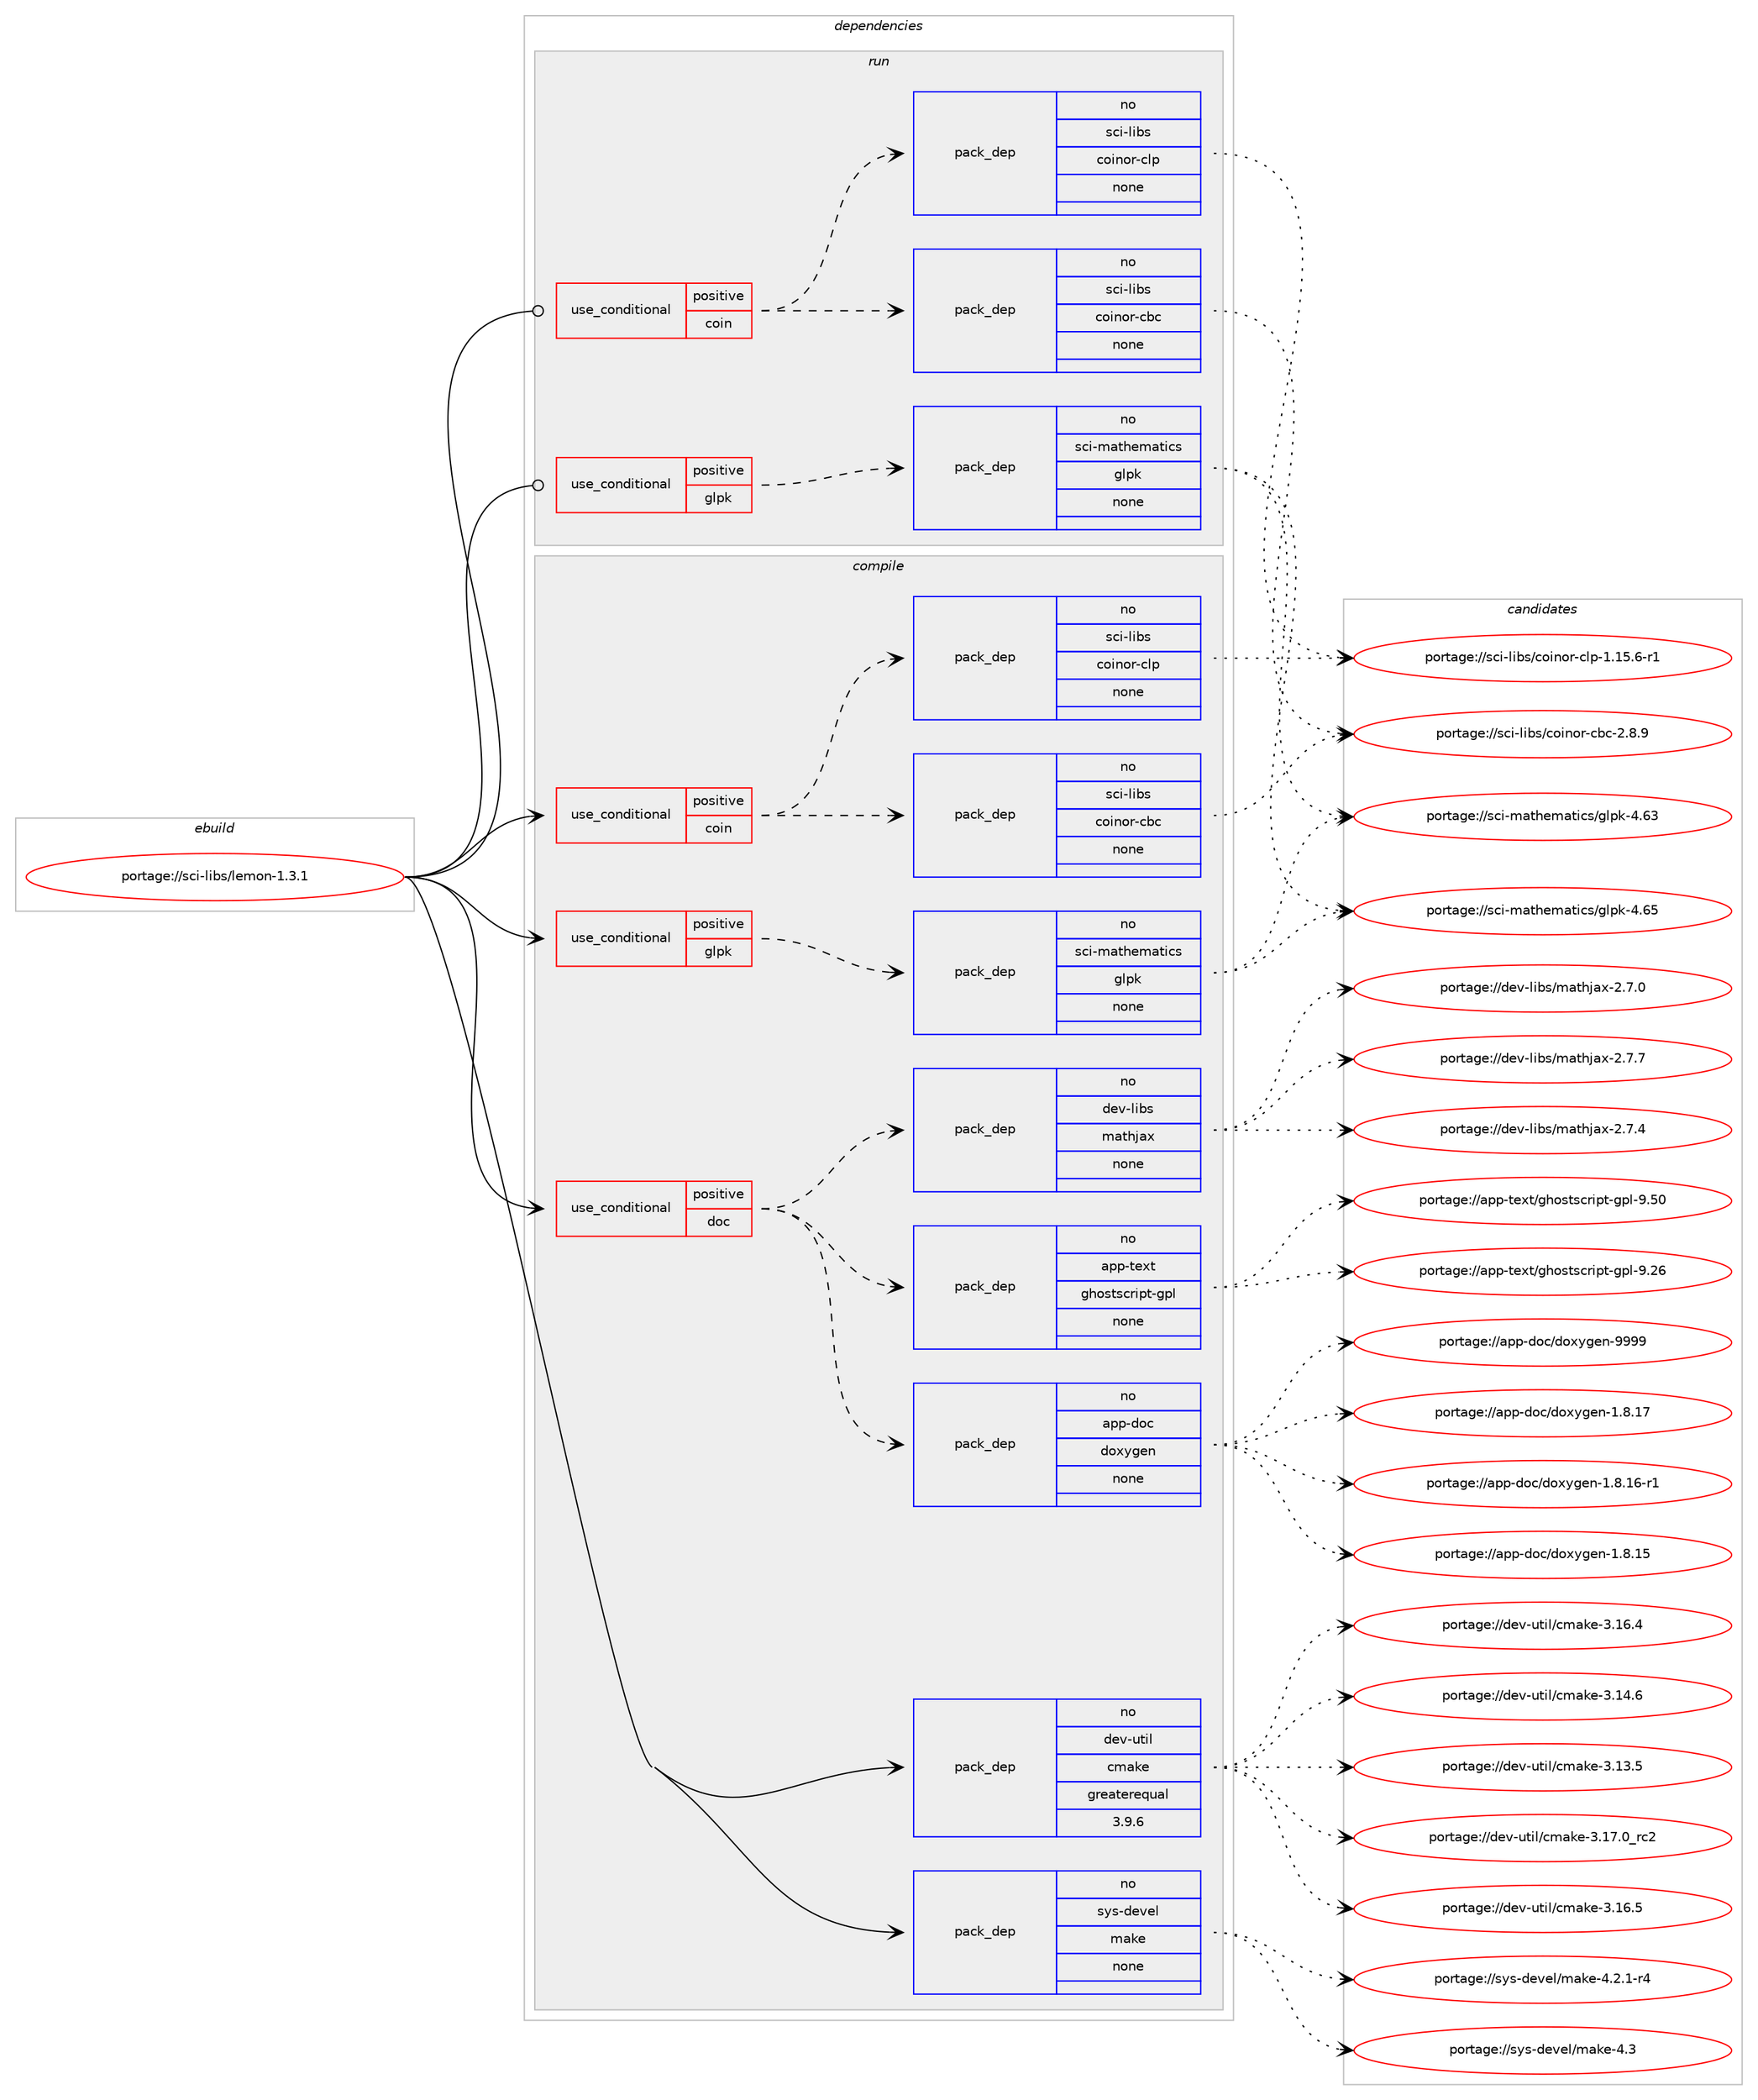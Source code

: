 digraph prolog {

# *************
# Graph options
# *************

newrank=true;
concentrate=true;
compound=true;
graph [rankdir=LR,fontname=Helvetica,fontsize=10,ranksep=1.5];#, ranksep=2.5, nodesep=0.2];
edge  [arrowhead=vee];
node  [fontname=Helvetica,fontsize=10];

# **********
# The ebuild
# **********

subgraph cluster_leftcol {
color=gray;
rank=same;
label=<<i>ebuild</i>>;
id [label="portage://sci-libs/lemon-1.3.1", color=red, width=4, href="../sci-libs/lemon-1.3.1.svg"];
}

# ****************
# The dependencies
# ****************

subgraph cluster_midcol {
color=gray;
label=<<i>dependencies</i>>;
subgraph cluster_compile {
fillcolor="#eeeeee";
style=filled;
label=<<i>compile</i>>;
subgraph cond6990 {
dependency38658 [label=<<TABLE BORDER="0" CELLBORDER="1" CELLSPACING="0" CELLPADDING="4"><TR><TD ROWSPAN="3" CELLPADDING="10">use_conditional</TD></TR><TR><TD>positive</TD></TR><TR><TD>coin</TD></TR></TABLE>>, shape=none, color=red];
subgraph pack30825 {
dependency38659 [label=<<TABLE BORDER="0" CELLBORDER="1" CELLSPACING="0" CELLPADDING="4" WIDTH="220"><TR><TD ROWSPAN="6" CELLPADDING="30">pack_dep</TD></TR><TR><TD WIDTH="110">no</TD></TR><TR><TD>sci-libs</TD></TR><TR><TD>coinor-cbc</TD></TR><TR><TD>none</TD></TR><TR><TD></TD></TR></TABLE>>, shape=none, color=blue];
}
dependency38658:e -> dependency38659:w [weight=20,style="dashed",arrowhead="vee"];
subgraph pack30826 {
dependency38660 [label=<<TABLE BORDER="0" CELLBORDER="1" CELLSPACING="0" CELLPADDING="4" WIDTH="220"><TR><TD ROWSPAN="6" CELLPADDING="30">pack_dep</TD></TR><TR><TD WIDTH="110">no</TD></TR><TR><TD>sci-libs</TD></TR><TR><TD>coinor-clp</TD></TR><TR><TD>none</TD></TR><TR><TD></TD></TR></TABLE>>, shape=none, color=blue];
}
dependency38658:e -> dependency38660:w [weight=20,style="dashed",arrowhead="vee"];
}
id:e -> dependency38658:w [weight=20,style="solid",arrowhead="vee"];
subgraph cond6991 {
dependency38661 [label=<<TABLE BORDER="0" CELLBORDER="1" CELLSPACING="0" CELLPADDING="4"><TR><TD ROWSPAN="3" CELLPADDING="10">use_conditional</TD></TR><TR><TD>positive</TD></TR><TR><TD>doc</TD></TR></TABLE>>, shape=none, color=red];
subgraph pack30827 {
dependency38662 [label=<<TABLE BORDER="0" CELLBORDER="1" CELLSPACING="0" CELLPADDING="4" WIDTH="220"><TR><TD ROWSPAN="6" CELLPADDING="30">pack_dep</TD></TR><TR><TD WIDTH="110">no</TD></TR><TR><TD>app-doc</TD></TR><TR><TD>doxygen</TD></TR><TR><TD>none</TD></TR><TR><TD></TD></TR></TABLE>>, shape=none, color=blue];
}
dependency38661:e -> dependency38662:w [weight=20,style="dashed",arrowhead="vee"];
subgraph pack30828 {
dependency38663 [label=<<TABLE BORDER="0" CELLBORDER="1" CELLSPACING="0" CELLPADDING="4" WIDTH="220"><TR><TD ROWSPAN="6" CELLPADDING="30">pack_dep</TD></TR><TR><TD WIDTH="110">no</TD></TR><TR><TD>app-text</TD></TR><TR><TD>ghostscript-gpl</TD></TR><TR><TD>none</TD></TR><TR><TD></TD></TR></TABLE>>, shape=none, color=blue];
}
dependency38661:e -> dependency38663:w [weight=20,style="dashed",arrowhead="vee"];
subgraph pack30829 {
dependency38664 [label=<<TABLE BORDER="0" CELLBORDER="1" CELLSPACING="0" CELLPADDING="4" WIDTH="220"><TR><TD ROWSPAN="6" CELLPADDING="30">pack_dep</TD></TR><TR><TD WIDTH="110">no</TD></TR><TR><TD>dev-libs</TD></TR><TR><TD>mathjax</TD></TR><TR><TD>none</TD></TR><TR><TD></TD></TR></TABLE>>, shape=none, color=blue];
}
dependency38661:e -> dependency38664:w [weight=20,style="dashed",arrowhead="vee"];
}
id:e -> dependency38661:w [weight=20,style="solid",arrowhead="vee"];
subgraph cond6992 {
dependency38665 [label=<<TABLE BORDER="0" CELLBORDER="1" CELLSPACING="0" CELLPADDING="4"><TR><TD ROWSPAN="3" CELLPADDING="10">use_conditional</TD></TR><TR><TD>positive</TD></TR><TR><TD>glpk</TD></TR></TABLE>>, shape=none, color=red];
subgraph pack30830 {
dependency38666 [label=<<TABLE BORDER="0" CELLBORDER="1" CELLSPACING="0" CELLPADDING="4" WIDTH="220"><TR><TD ROWSPAN="6" CELLPADDING="30">pack_dep</TD></TR><TR><TD WIDTH="110">no</TD></TR><TR><TD>sci-mathematics</TD></TR><TR><TD>glpk</TD></TR><TR><TD>none</TD></TR><TR><TD></TD></TR></TABLE>>, shape=none, color=blue];
}
dependency38665:e -> dependency38666:w [weight=20,style="dashed",arrowhead="vee"];
}
id:e -> dependency38665:w [weight=20,style="solid",arrowhead="vee"];
subgraph pack30831 {
dependency38667 [label=<<TABLE BORDER="0" CELLBORDER="1" CELLSPACING="0" CELLPADDING="4" WIDTH="220"><TR><TD ROWSPAN="6" CELLPADDING="30">pack_dep</TD></TR><TR><TD WIDTH="110">no</TD></TR><TR><TD>dev-util</TD></TR><TR><TD>cmake</TD></TR><TR><TD>greaterequal</TD></TR><TR><TD>3.9.6</TD></TR></TABLE>>, shape=none, color=blue];
}
id:e -> dependency38667:w [weight=20,style="solid",arrowhead="vee"];
subgraph pack30832 {
dependency38668 [label=<<TABLE BORDER="0" CELLBORDER="1" CELLSPACING="0" CELLPADDING="4" WIDTH="220"><TR><TD ROWSPAN="6" CELLPADDING="30">pack_dep</TD></TR><TR><TD WIDTH="110">no</TD></TR><TR><TD>sys-devel</TD></TR><TR><TD>make</TD></TR><TR><TD>none</TD></TR><TR><TD></TD></TR></TABLE>>, shape=none, color=blue];
}
id:e -> dependency38668:w [weight=20,style="solid",arrowhead="vee"];
}
subgraph cluster_compileandrun {
fillcolor="#eeeeee";
style=filled;
label=<<i>compile and run</i>>;
}
subgraph cluster_run {
fillcolor="#eeeeee";
style=filled;
label=<<i>run</i>>;
subgraph cond6993 {
dependency38669 [label=<<TABLE BORDER="0" CELLBORDER="1" CELLSPACING="0" CELLPADDING="4"><TR><TD ROWSPAN="3" CELLPADDING="10">use_conditional</TD></TR><TR><TD>positive</TD></TR><TR><TD>coin</TD></TR></TABLE>>, shape=none, color=red];
subgraph pack30833 {
dependency38670 [label=<<TABLE BORDER="0" CELLBORDER="1" CELLSPACING="0" CELLPADDING="4" WIDTH="220"><TR><TD ROWSPAN="6" CELLPADDING="30">pack_dep</TD></TR><TR><TD WIDTH="110">no</TD></TR><TR><TD>sci-libs</TD></TR><TR><TD>coinor-cbc</TD></TR><TR><TD>none</TD></TR><TR><TD></TD></TR></TABLE>>, shape=none, color=blue];
}
dependency38669:e -> dependency38670:w [weight=20,style="dashed",arrowhead="vee"];
subgraph pack30834 {
dependency38671 [label=<<TABLE BORDER="0" CELLBORDER="1" CELLSPACING="0" CELLPADDING="4" WIDTH="220"><TR><TD ROWSPAN="6" CELLPADDING="30">pack_dep</TD></TR><TR><TD WIDTH="110">no</TD></TR><TR><TD>sci-libs</TD></TR><TR><TD>coinor-clp</TD></TR><TR><TD>none</TD></TR><TR><TD></TD></TR></TABLE>>, shape=none, color=blue];
}
dependency38669:e -> dependency38671:w [weight=20,style="dashed",arrowhead="vee"];
}
id:e -> dependency38669:w [weight=20,style="solid",arrowhead="odot"];
subgraph cond6994 {
dependency38672 [label=<<TABLE BORDER="0" CELLBORDER="1" CELLSPACING="0" CELLPADDING="4"><TR><TD ROWSPAN="3" CELLPADDING="10">use_conditional</TD></TR><TR><TD>positive</TD></TR><TR><TD>glpk</TD></TR></TABLE>>, shape=none, color=red];
subgraph pack30835 {
dependency38673 [label=<<TABLE BORDER="0" CELLBORDER="1" CELLSPACING="0" CELLPADDING="4" WIDTH="220"><TR><TD ROWSPAN="6" CELLPADDING="30">pack_dep</TD></TR><TR><TD WIDTH="110">no</TD></TR><TR><TD>sci-mathematics</TD></TR><TR><TD>glpk</TD></TR><TR><TD>none</TD></TR><TR><TD></TD></TR></TABLE>>, shape=none, color=blue];
}
dependency38672:e -> dependency38673:w [weight=20,style="dashed",arrowhead="vee"];
}
id:e -> dependency38672:w [weight=20,style="solid",arrowhead="odot"];
}
}

# **************
# The candidates
# **************

subgraph cluster_choices {
rank=same;
color=gray;
label=<<i>candidates</i>>;

subgraph choice30825 {
color=black;
nodesep=1;
choice115991054510810598115479911110511011111445999899455046564657 [label="portage://sci-libs/coinor-cbc-2.8.9", color=red, width=4,href="../sci-libs/coinor-cbc-2.8.9.svg"];
dependency38659:e -> choice115991054510810598115479911110511011111445999899455046564657:w [style=dotted,weight="100"];
}
subgraph choice30826 {
color=black;
nodesep=1;
choice11599105451081059811547991111051101111144599108112454946495346544511449 [label="portage://sci-libs/coinor-clp-1.15.6-r1", color=red, width=4,href="../sci-libs/coinor-clp-1.15.6-r1.svg"];
dependency38660:e -> choice11599105451081059811547991111051101111144599108112454946495346544511449:w [style=dotted,weight="100"];
}
subgraph choice30827 {
color=black;
nodesep=1;
choice971121124510011199471001111201211031011104557575757 [label="portage://app-doc/doxygen-9999", color=red, width=4,href="../app-doc/doxygen-9999.svg"];
choice9711211245100111994710011112012110310111045494656464955 [label="portage://app-doc/doxygen-1.8.17", color=red, width=4,href="../app-doc/doxygen-1.8.17.svg"];
choice97112112451001119947100111120121103101110454946564649544511449 [label="portage://app-doc/doxygen-1.8.16-r1", color=red, width=4,href="../app-doc/doxygen-1.8.16-r1.svg"];
choice9711211245100111994710011112012110310111045494656464953 [label="portage://app-doc/doxygen-1.8.15", color=red, width=4,href="../app-doc/doxygen-1.8.15.svg"];
dependency38662:e -> choice971121124510011199471001111201211031011104557575757:w [style=dotted,weight="100"];
dependency38662:e -> choice9711211245100111994710011112012110310111045494656464955:w [style=dotted,weight="100"];
dependency38662:e -> choice97112112451001119947100111120121103101110454946564649544511449:w [style=dotted,weight="100"];
dependency38662:e -> choice9711211245100111994710011112012110310111045494656464953:w [style=dotted,weight="100"];
}
subgraph choice30828 {
color=black;
nodesep=1;
choice97112112451161011201164710310411111511611599114105112116451031121084557465348 [label="portage://app-text/ghostscript-gpl-9.50", color=red, width=4,href="../app-text/ghostscript-gpl-9.50.svg"];
choice97112112451161011201164710310411111511611599114105112116451031121084557465054 [label="portage://app-text/ghostscript-gpl-9.26", color=red, width=4,href="../app-text/ghostscript-gpl-9.26.svg"];
dependency38663:e -> choice97112112451161011201164710310411111511611599114105112116451031121084557465348:w [style=dotted,weight="100"];
dependency38663:e -> choice97112112451161011201164710310411111511611599114105112116451031121084557465054:w [style=dotted,weight="100"];
}
subgraph choice30829 {
color=black;
nodesep=1;
choice1001011184510810598115471099711610410697120455046554655 [label="portage://dev-libs/mathjax-2.7.7", color=red, width=4,href="../dev-libs/mathjax-2.7.7.svg"];
choice1001011184510810598115471099711610410697120455046554652 [label="portage://dev-libs/mathjax-2.7.4", color=red, width=4,href="../dev-libs/mathjax-2.7.4.svg"];
choice1001011184510810598115471099711610410697120455046554648 [label="portage://dev-libs/mathjax-2.7.0", color=red, width=4,href="../dev-libs/mathjax-2.7.0.svg"];
dependency38664:e -> choice1001011184510810598115471099711610410697120455046554655:w [style=dotted,weight="100"];
dependency38664:e -> choice1001011184510810598115471099711610410697120455046554652:w [style=dotted,weight="100"];
dependency38664:e -> choice1001011184510810598115471099711610410697120455046554648:w [style=dotted,weight="100"];
}
subgraph choice30830 {
color=black;
nodesep=1;
choice1159910545109971161041011099711610599115471031081121074552465453 [label="portage://sci-mathematics/glpk-4.65", color=red, width=4,href="../sci-mathematics/glpk-4.65.svg"];
choice1159910545109971161041011099711610599115471031081121074552465451 [label="portage://sci-mathematics/glpk-4.63", color=red, width=4,href="../sci-mathematics/glpk-4.63.svg"];
dependency38666:e -> choice1159910545109971161041011099711610599115471031081121074552465453:w [style=dotted,weight="100"];
dependency38666:e -> choice1159910545109971161041011099711610599115471031081121074552465451:w [style=dotted,weight="100"];
}
subgraph choice30831 {
color=black;
nodesep=1;
choice1001011184511711610510847991099710710145514649554648951149950 [label="portage://dev-util/cmake-3.17.0_rc2", color=red, width=4,href="../dev-util/cmake-3.17.0_rc2.svg"];
choice1001011184511711610510847991099710710145514649544653 [label="portage://dev-util/cmake-3.16.5", color=red, width=4,href="../dev-util/cmake-3.16.5.svg"];
choice1001011184511711610510847991099710710145514649544652 [label="portage://dev-util/cmake-3.16.4", color=red, width=4,href="../dev-util/cmake-3.16.4.svg"];
choice1001011184511711610510847991099710710145514649524654 [label="portage://dev-util/cmake-3.14.6", color=red, width=4,href="../dev-util/cmake-3.14.6.svg"];
choice1001011184511711610510847991099710710145514649514653 [label="portage://dev-util/cmake-3.13.5", color=red, width=4,href="../dev-util/cmake-3.13.5.svg"];
dependency38667:e -> choice1001011184511711610510847991099710710145514649554648951149950:w [style=dotted,weight="100"];
dependency38667:e -> choice1001011184511711610510847991099710710145514649544653:w [style=dotted,weight="100"];
dependency38667:e -> choice1001011184511711610510847991099710710145514649544652:w [style=dotted,weight="100"];
dependency38667:e -> choice1001011184511711610510847991099710710145514649524654:w [style=dotted,weight="100"];
dependency38667:e -> choice1001011184511711610510847991099710710145514649514653:w [style=dotted,weight="100"];
}
subgraph choice30832 {
color=black;
nodesep=1;
choice11512111545100101118101108471099710710145524651 [label="portage://sys-devel/make-4.3", color=red, width=4,href="../sys-devel/make-4.3.svg"];
choice1151211154510010111810110847109971071014552465046494511452 [label="portage://sys-devel/make-4.2.1-r4", color=red, width=4,href="../sys-devel/make-4.2.1-r4.svg"];
dependency38668:e -> choice11512111545100101118101108471099710710145524651:w [style=dotted,weight="100"];
dependency38668:e -> choice1151211154510010111810110847109971071014552465046494511452:w [style=dotted,weight="100"];
}
subgraph choice30833 {
color=black;
nodesep=1;
choice115991054510810598115479911110511011111445999899455046564657 [label="portage://sci-libs/coinor-cbc-2.8.9", color=red, width=4,href="../sci-libs/coinor-cbc-2.8.9.svg"];
dependency38670:e -> choice115991054510810598115479911110511011111445999899455046564657:w [style=dotted,weight="100"];
}
subgraph choice30834 {
color=black;
nodesep=1;
choice11599105451081059811547991111051101111144599108112454946495346544511449 [label="portage://sci-libs/coinor-clp-1.15.6-r1", color=red, width=4,href="../sci-libs/coinor-clp-1.15.6-r1.svg"];
dependency38671:e -> choice11599105451081059811547991111051101111144599108112454946495346544511449:w [style=dotted,weight="100"];
}
subgraph choice30835 {
color=black;
nodesep=1;
choice1159910545109971161041011099711610599115471031081121074552465453 [label="portage://sci-mathematics/glpk-4.65", color=red, width=4,href="../sci-mathematics/glpk-4.65.svg"];
choice1159910545109971161041011099711610599115471031081121074552465451 [label="portage://sci-mathematics/glpk-4.63", color=red, width=4,href="../sci-mathematics/glpk-4.63.svg"];
dependency38673:e -> choice1159910545109971161041011099711610599115471031081121074552465453:w [style=dotted,weight="100"];
dependency38673:e -> choice1159910545109971161041011099711610599115471031081121074552465451:w [style=dotted,weight="100"];
}
}

}
